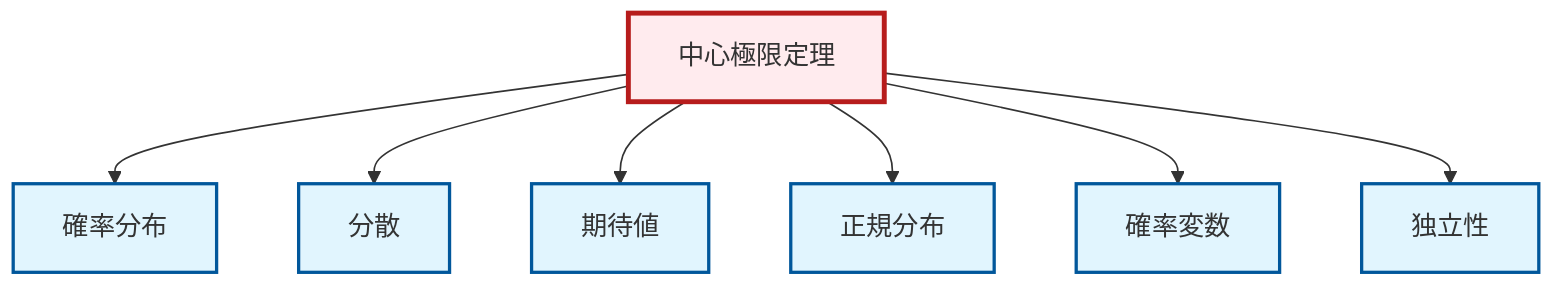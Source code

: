 graph TD
    classDef definition fill:#e1f5fe,stroke:#01579b,stroke-width:2px
    classDef theorem fill:#f3e5f5,stroke:#4a148c,stroke-width:2px
    classDef axiom fill:#fff3e0,stroke:#e65100,stroke-width:2px
    classDef example fill:#e8f5e9,stroke:#1b5e20,stroke-width:2px
    classDef current fill:#ffebee,stroke:#b71c1c,stroke-width:3px
    def-normal-distribution["正規分布"]:::definition
    thm-central-limit["中心極限定理"]:::theorem
    def-independence["独立性"]:::definition
    def-random-variable["確率変数"]:::definition
    def-variance["分散"]:::definition
    def-expectation["期待値"]:::definition
    def-probability-distribution["確率分布"]:::definition
    thm-central-limit --> def-probability-distribution
    thm-central-limit --> def-variance
    thm-central-limit --> def-expectation
    thm-central-limit --> def-normal-distribution
    thm-central-limit --> def-random-variable
    thm-central-limit --> def-independence
    class thm-central-limit current
